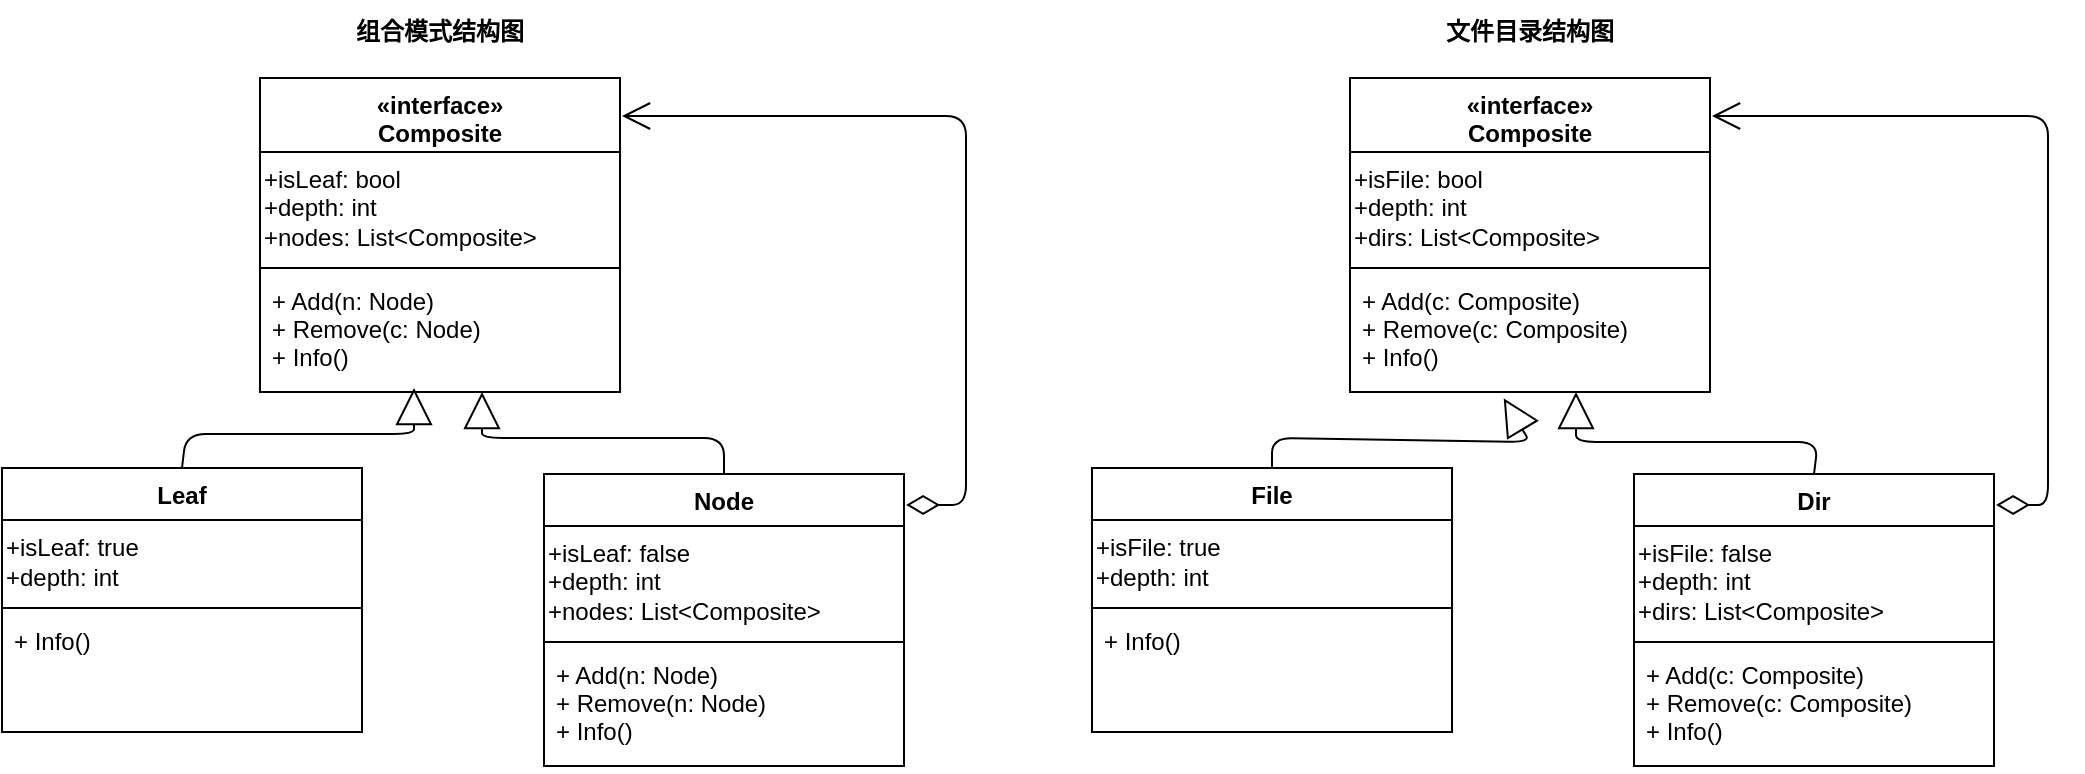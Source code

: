 <mxfile>
    <diagram id="-SPy0n2FQIOaO7OhRxSC" name="第 1 页">
        <mxGraphModel dx="907" dy="521" grid="0" gridSize="10" guides="1" tooltips="1" connect="1" arrows="1" fold="1" page="1" pageScale="1" pageWidth="3300" pageHeight="2339" math="0" shadow="0">
            <root>
                <mxCell id="0"/>
                <mxCell id="1" parent="0"/>
                <mxCell id="2" value="组合模式结构图" style="text;align=center;fontStyle=1;verticalAlign=middle;spacingLeft=3;spacingRight=3;strokeColor=none;rotatable=0;points=[[0,0.5],[1,0.5]];portConstraint=eastwest;" parent="1" vertex="1">
                    <mxGeometry x="259" y="69" width="120" height="30" as="geometry"/>
                </mxCell>
                <mxCell id="3" value="«interface»&#10;Composite" style="swimlane;fontStyle=1;align=center;verticalAlign=top;childLayout=stackLayout;horizontal=1;startSize=37;horizontalStack=0;resizeParent=1;resizeParentMax=0;resizeLast=0;collapsible=1;marginBottom=0;" parent="1" vertex="1">
                    <mxGeometry x="229" y="108" width="180" height="157" as="geometry"/>
                </mxCell>
                <mxCell id="4" value="+isLeaf: bool&lt;br&gt;+depth: int&lt;br&gt;+nodes: List&amp;lt;Composite&amp;gt;" style="text;html=1;align=left;verticalAlign=middle;resizable=0;points=[];autosize=1;strokeColor=none;fillColor=none;" parent="3" vertex="1">
                    <mxGeometry y="37" width="180" height="55" as="geometry"/>
                </mxCell>
                <mxCell id="5" value="" style="line;strokeWidth=1;fillColor=none;align=left;verticalAlign=middle;spacingTop=-1;spacingLeft=3;spacingRight=3;rotatable=0;labelPosition=right;points=[];portConstraint=eastwest;strokeColor=inherit;" parent="3" vertex="1">
                    <mxGeometry y="92" width="180" height="6" as="geometry"/>
                </mxCell>
                <mxCell id="6" value="+ Add(n: Node)&#10;+ Remove(c: Node)&#10;+ Info()" style="text;strokeColor=none;fillColor=none;align=left;verticalAlign=top;spacingLeft=4;spacingRight=4;overflow=hidden;rotatable=0;points=[[0,0.5],[1,0.5]];portConstraint=eastwest;" parent="3" vertex="1">
                    <mxGeometry y="98" width="180" height="59" as="geometry"/>
                </mxCell>
                <mxCell id="19" value="Leaf" style="swimlane;fontStyle=1;align=center;verticalAlign=top;childLayout=stackLayout;horizontal=1;startSize=26;horizontalStack=0;resizeParent=1;resizeParentMax=0;resizeLast=0;collapsible=1;marginBottom=0;" parent="1" vertex="1">
                    <mxGeometry x="100" y="303" width="180" height="132" as="geometry"/>
                </mxCell>
                <mxCell id="20" value="+isLeaf: true&lt;br&gt;+depth: int" style="text;html=1;align=left;verticalAlign=middle;resizable=0;points=[];autosize=1;strokeColor=none;fillColor=none;" parent="19" vertex="1">
                    <mxGeometry y="26" width="180" height="41" as="geometry"/>
                </mxCell>
                <mxCell id="21" value="" style="line;strokeWidth=1;fillColor=none;align=left;verticalAlign=middle;spacingTop=-1;spacingLeft=3;spacingRight=3;rotatable=0;labelPosition=right;points=[];portConstraint=eastwest;strokeColor=inherit;" parent="19" vertex="1">
                    <mxGeometry y="67" width="180" height="6" as="geometry"/>
                </mxCell>
                <mxCell id="22" value="+ Info()" style="text;strokeColor=none;fillColor=none;align=left;verticalAlign=top;spacingLeft=4;spacingRight=4;overflow=hidden;rotatable=0;points=[[0,0.5],[1,0.5]];portConstraint=eastwest;" parent="19" vertex="1">
                    <mxGeometry y="73" width="180" height="59" as="geometry"/>
                </mxCell>
                <mxCell id="24" value="Node" style="swimlane;fontStyle=1;align=center;verticalAlign=top;childLayout=stackLayout;horizontal=1;startSize=26;horizontalStack=0;resizeParent=1;resizeParentMax=0;resizeLast=0;collapsible=1;marginBottom=0;" parent="1" vertex="1">
                    <mxGeometry x="371" y="306" width="180" height="146" as="geometry"/>
                </mxCell>
                <mxCell id="25" value="+isLeaf: false&lt;br&gt;+depth: int&lt;br&gt;+nodes: List&amp;lt;Composite&amp;gt;" style="text;html=1;align=left;verticalAlign=middle;resizable=0;points=[];autosize=1;strokeColor=none;fillColor=none;" parent="24" vertex="1">
                    <mxGeometry y="26" width="180" height="55" as="geometry"/>
                </mxCell>
                <mxCell id="26" value="" style="line;strokeWidth=1;fillColor=none;align=left;verticalAlign=middle;spacingTop=-1;spacingLeft=3;spacingRight=3;rotatable=0;labelPosition=right;points=[];portConstraint=eastwest;strokeColor=inherit;" parent="24" vertex="1">
                    <mxGeometry y="81" width="180" height="6" as="geometry"/>
                </mxCell>
                <mxCell id="27" value="+ Add(n: Node)&#10;+ Remove(n: Node)&#10;+ Info()" style="text;strokeColor=none;fillColor=none;align=left;verticalAlign=top;spacingLeft=4;spacingRight=4;overflow=hidden;rotatable=0;points=[[0,0.5],[1,0.5]];portConstraint=eastwest;" parent="24" vertex="1">
                    <mxGeometry y="87" width="180" height="59" as="geometry"/>
                </mxCell>
                <mxCell id="28" value="" style="endArrow=open;html=1;endSize=12;startArrow=diamondThin;startSize=14;startFill=0;edgeStyle=orthogonalEdgeStyle;align=left;verticalAlign=bottom;exitX=1.006;exitY=0.106;exitDx=0;exitDy=0;exitPerimeter=0;" parent="1" source="24" edge="1">
                    <mxGeometry x="-1" y="3" relative="1" as="geometry">
                        <mxPoint x="593" y="343" as="sourcePoint"/>
                        <mxPoint x="410" y="127" as="targetPoint"/>
                        <Array as="points">
                            <mxPoint x="582" y="322"/>
                            <mxPoint x="582" y="127"/>
                        </Array>
                    </mxGeometry>
                </mxCell>
                <mxCell id="29" value="" style="endArrow=block;endSize=16;endFill=0;html=1;exitX=0.5;exitY=0;exitDx=0;exitDy=0;" parent="1" source="19" edge="1">
                    <mxGeometry width="160" relative="1" as="geometry">
                        <mxPoint x="382" y="259" as="sourcePoint"/>
                        <mxPoint x="306" y="263" as="targetPoint"/>
                        <Array as="points">
                            <mxPoint x="192" y="286"/>
                            <mxPoint x="306" y="286"/>
                        </Array>
                    </mxGeometry>
                </mxCell>
                <mxCell id="30" value="" style="endArrow=block;endSize=16;endFill=0;html=1;exitX=0.5;exitY=0;exitDx=0;exitDy=0;" parent="1" source="24" edge="1">
                    <mxGeometry width="160" relative="1" as="geometry">
                        <mxPoint x="382" y="259" as="sourcePoint"/>
                        <mxPoint x="340" y="265" as="targetPoint"/>
                        <Array as="points">
                            <mxPoint x="461" y="288"/>
                            <mxPoint x="340" y="288"/>
                        </Array>
                    </mxGeometry>
                </mxCell>
                <mxCell id="31" value="文件目录结构图" style="text;align=center;fontStyle=1;verticalAlign=middle;spacingLeft=3;spacingRight=3;strokeColor=none;rotatable=0;points=[[0,0.5],[1,0.5]];portConstraint=eastwest;" parent="1" vertex="1">
                    <mxGeometry x="804" y="69" width="120" height="30" as="geometry"/>
                </mxCell>
                <mxCell id="32" value="«interface»&#10;Composite" style="swimlane;fontStyle=1;align=center;verticalAlign=top;childLayout=stackLayout;horizontal=1;startSize=37;horizontalStack=0;resizeParent=1;resizeParentMax=0;resizeLast=0;collapsible=1;marginBottom=0;" parent="1" vertex="1">
                    <mxGeometry x="774" y="108" width="180" height="157" as="geometry"/>
                </mxCell>
                <mxCell id="33" value="+isFile: bool&lt;br&gt;+depth: int&lt;br&gt;+dirs: List&amp;lt;Composite&amp;gt;" style="text;html=1;align=left;verticalAlign=middle;resizable=0;points=[];autosize=1;strokeColor=none;fillColor=none;" parent="32" vertex="1">
                    <mxGeometry y="37" width="180" height="55" as="geometry"/>
                </mxCell>
                <mxCell id="34" value="" style="line;strokeWidth=1;fillColor=none;align=left;verticalAlign=middle;spacingTop=-1;spacingLeft=3;spacingRight=3;rotatable=0;labelPosition=right;points=[];portConstraint=eastwest;strokeColor=inherit;" parent="32" vertex="1">
                    <mxGeometry y="92" width="180" height="6" as="geometry"/>
                </mxCell>
                <mxCell id="35" value="+ Add(c: Composite)&#10;+ Remove(c: Composite)&#10;+ Info()" style="text;strokeColor=none;fillColor=none;align=left;verticalAlign=top;spacingLeft=4;spacingRight=4;overflow=hidden;rotatable=0;points=[[0,0.5],[1,0.5]];portConstraint=eastwest;" parent="32" vertex="1">
                    <mxGeometry y="98" width="180" height="59" as="geometry"/>
                </mxCell>
                <mxCell id="36" value="File" style="swimlane;fontStyle=1;align=center;verticalAlign=top;childLayout=stackLayout;horizontal=1;startSize=26;horizontalStack=0;resizeParent=1;resizeParentMax=0;resizeLast=0;collapsible=1;marginBottom=0;" parent="1" vertex="1">
                    <mxGeometry x="645" y="303" width="180" height="132" as="geometry"/>
                </mxCell>
                <mxCell id="37" value="+isFile: true&lt;br&gt;+depth: int" style="text;html=1;align=left;verticalAlign=middle;resizable=0;points=[];autosize=1;strokeColor=none;fillColor=none;" parent="36" vertex="1">
                    <mxGeometry y="26" width="180" height="41" as="geometry"/>
                </mxCell>
                <mxCell id="38" value="" style="line;strokeWidth=1;fillColor=none;align=left;verticalAlign=middle;spacingTop=-1;spacingLeft=3;spacingRight=3;rotatable=0;labelPosition=right;points=[];portConstraint=eastwest;strokeColor=inherit;" parent="36" vertex="1">
                    <mxGeometry y="67" width="180" height="6" as="geometry"/>
                </mxCell>
                <mxCell id="39" value="+ Info()" style="text;strokeColor=none;fillColor=none;align=left;verticalAlign=top;spacingLeft=4;spacingRight=4;overflow=hidden;rotatable=0;points=[[0,0.5],[1,0.5]];portConstraint=eastwest;" parent="36" vertex="1">
                    <mxGeometry y="73" width="180" height="59" as="geometry"/>
                </mxCell>
                <mxCell id="40" value="Dir" style="swimlane;fontStyle=1;align=center;verticalAlign=top;childLayout=stackLayout;horizontal=1;startSize=26;horizontalStack=0;resizeParent=1;resizeParentMax=0;resizeLast=0;collapsible=1;marginBottom=0;" parent="1" vertex="1">
                    <mxGeometry x="916" y="306" width="180" height="146" as="geometry"/>
                </mxCell>
                <mxCell id="41" value="+isFile: false&lt;br&gt;+depth: int&lt;br&gt;+dirs: List&amp;lt;Composite&amp;gt;" style="text;html=1;align=left;verticalAlign=middle;resizable=0;points=[];autosize=1;strokeColor=none;fillColor=none;" parent="40" vertex="1">
                    <mxGeometry y="26" width="180" height="55" as="geometry"/>
                </mxCell>
                <mxCell id="42" value="" style="line;strokeWidth=1;fillColor=none;align=left;verticalAlign=middle;spacingTop=-1;spacingLeft=3;spacingRight=3;rotatable=0;labelPosition=right;points=[];portConstraint=eastwest;strokeColor=inherit;" parent="40" vertex="1">
                    <mxGeometry y="81" width="180" height="6" as="geometry"/>
                </mxCell>
                <mxCell id="43" value="+ Add(c: Composite)&#10;+ Remove(c: Composite)&#10;+ Info()" style="text;strokeColor=none;fillColor=none;align=left;verticalAlign=top;spacingLeft=4;spacingRight=4;overflow=hidden;rotatable=0;points=[[0,0.5],[1,0.5]];portConstraint=eastwest;" parent="40" vertex="1">
                    <mxGeometry y="87" width="180" height="59" as="geometry"/>
                </mxCell>
                <mxCell id="44" value="" style="endArrow=open;html=1;endSize=12;startArrow=diamondThin;startSize=14;startFill=0;edgeStyle=orthogonalEdgeStyle;align=left;verticalAlign=bottom;exitX=1.006;exitY=0.106;exitDx=0;exitDy=0;exitPerimeter=0;" parent="1" source="40" edge="1">
                    <mxGeometry x="-1" y="3" relative="1" as="geometry">
                        <mxPoint x="1138" y="343" as="sourcePoint"/>
                        <mxPoint x="955" y="127" as="targetPoint"/>
                        <Array as="points">
                            <mxPoint x="1123" y="322"/>
                            <mxPoint x="1123" y="127"/>
                        </Array>
                    </mxGeometry>
                </mxCell>
                <mxCell id="45" value="" style="endArrow=block;endSize=16;endFill=0;html=1;exitX=0.5;exitY=0;exitDx=0;exitDy=0;entryX=0.427;entryY=1.054;entryDx=0;entryDy=0;entryPerimeter=0;" parent="1" source="36" target="35" edge="1">
                    <mxGeometry width="160" relative="1" as="geometry">
                        <mxPoint x="927" y="259" as="sourcePoint"/>
                        <mxPoint x="1087" y="259" as="targetPoint"/>
                        <Array as="points">
                            <mxPoint x="735" y="288"/>
                            <mxPoint x="864" y="290"/>
                        </Array>
                    </mxGeometry>
                </mxCell>
                <mxCell id="46" value="" style="endArrow=block;endSize=16;endFill=0;html=1;exitX=0.5;exitY=0;exitDx=0;exitDy=0;" parent="1" source="40" edge="1">
                    <mxGeometry width="160" relative="1" as="geometry">
                        <mxPoint x="927" y="259" as="sourcePoint"/>
                        <mxPoint x="887" y="265" as="targetPoint"/>
                        <Array as="points">
                            <mxPoint x="1008" y="290"/>
                            <mxPoint x="887" y="290"/>
                        </Array>
                    </mxGeometry>
                </mxCell>
            </root>
        </mxGraphModel>
    </diagram>
</mxfile>